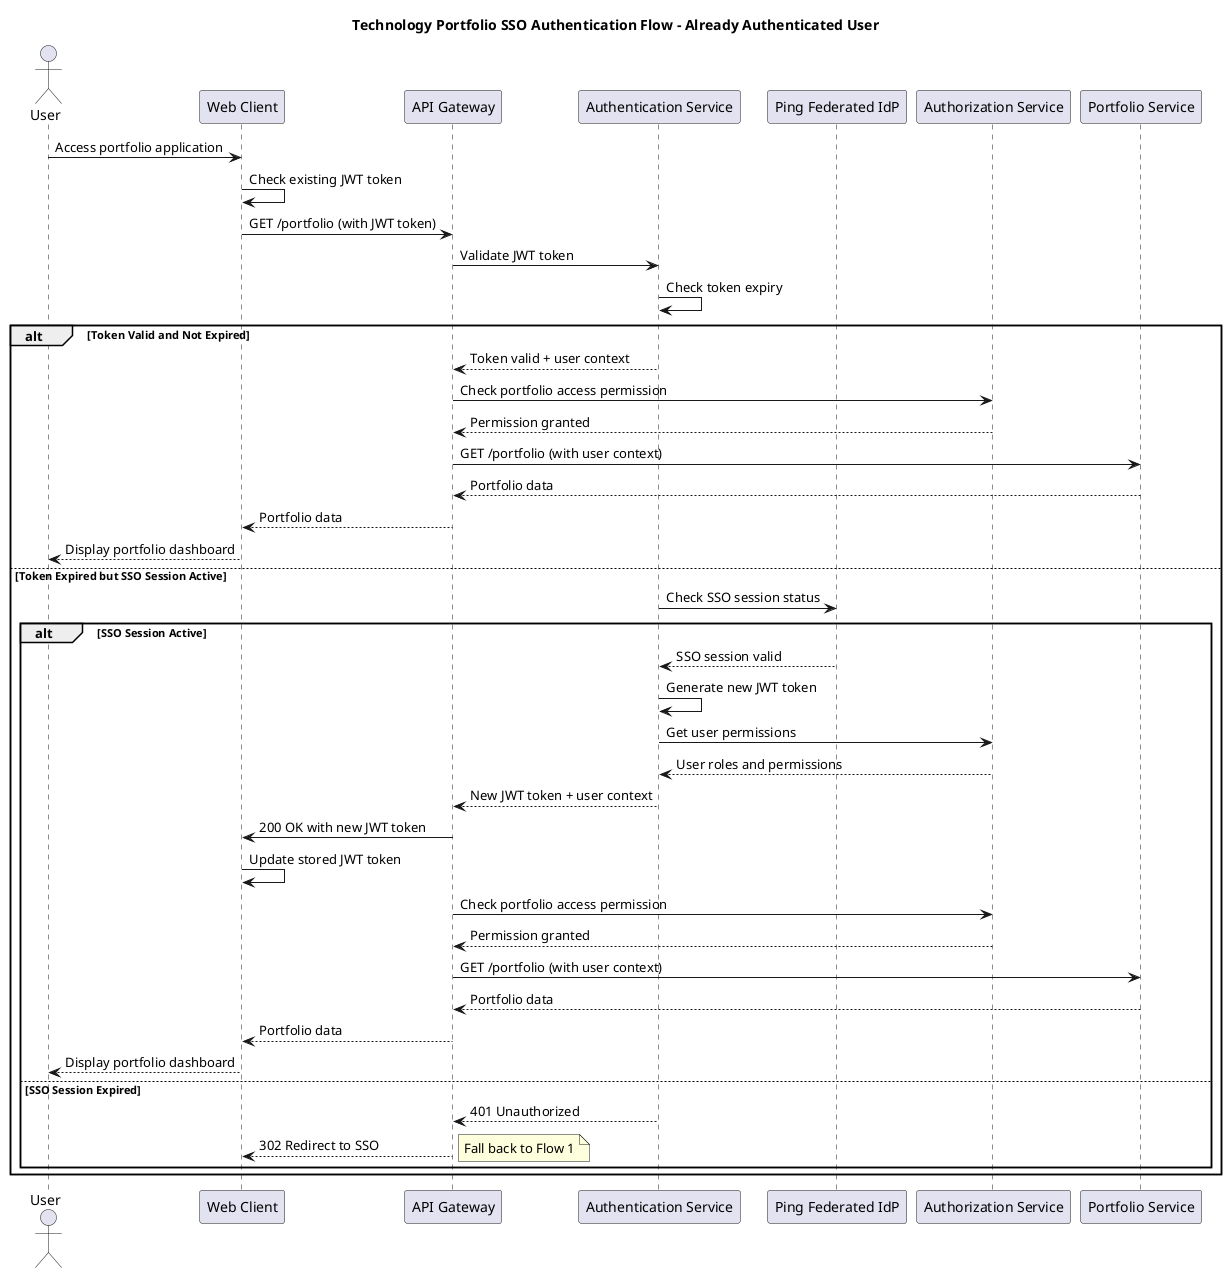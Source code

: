 @startuml
title Technology Portfolio SSO Authentication Flow - Already Authenticated User

actor User as U
participant "Web Client" as WC
participant "API Gateway" as AG
participant "Authentication Service" as AS
participant "Ping Federated IdP" as PF
participant "Authorization Service" as AuthS
participant "Portfolio Service" as PS

U -> WC: Access portfolio application
WC -> WC: Check existing JWT token
WC -> AG: GET /portfolio (with JWT token)
AG -> AS: Validate JWT token
AS -> AS: Check token expiry
alt Token Valid and Not Expired
    AS --> AG: Token valid + user context
    AG -> AuthS: Check portfolio access permission
    AuthS --> AG: Permission granted
    AG -> PS: GET /portfolio (with user context)
    PS --> AG: Portfolio data
    AG --> WC: Portfolio data
    WC --> U: Display portfolio dashboard
else Token Expired but SSO Session Active
    AS -> PF: Check SSO session status
    alt SSO Session Active
        PF --> AS: SSO session valid
        AS -> AS: Generate new JWT token
        AS -> AuthS: Get user permissions
        AuthS --> AS: User roles and permissions
        AS --> AG: New JWT token + user context
        AG -> WC: 200 OK with new JWT token
        WC -> WC: Update stored JWT token
        AG -> AuthS: Check portfolio access permission
        AuthS --> AG: Permission granted
        AG -> PS: GET /portfolio (with user context)
        PS --> AG: Portfolio data
        AG --> WC: Portfolio data
        WC --> U: Display portfolio dashboard
    else SSO Session Expired
        AS --> AG: 401 Unauthorized
        AG --> WC: 302 Redirect to SSO
        note right: Fall back to Flow 1
    end
end

@enduml